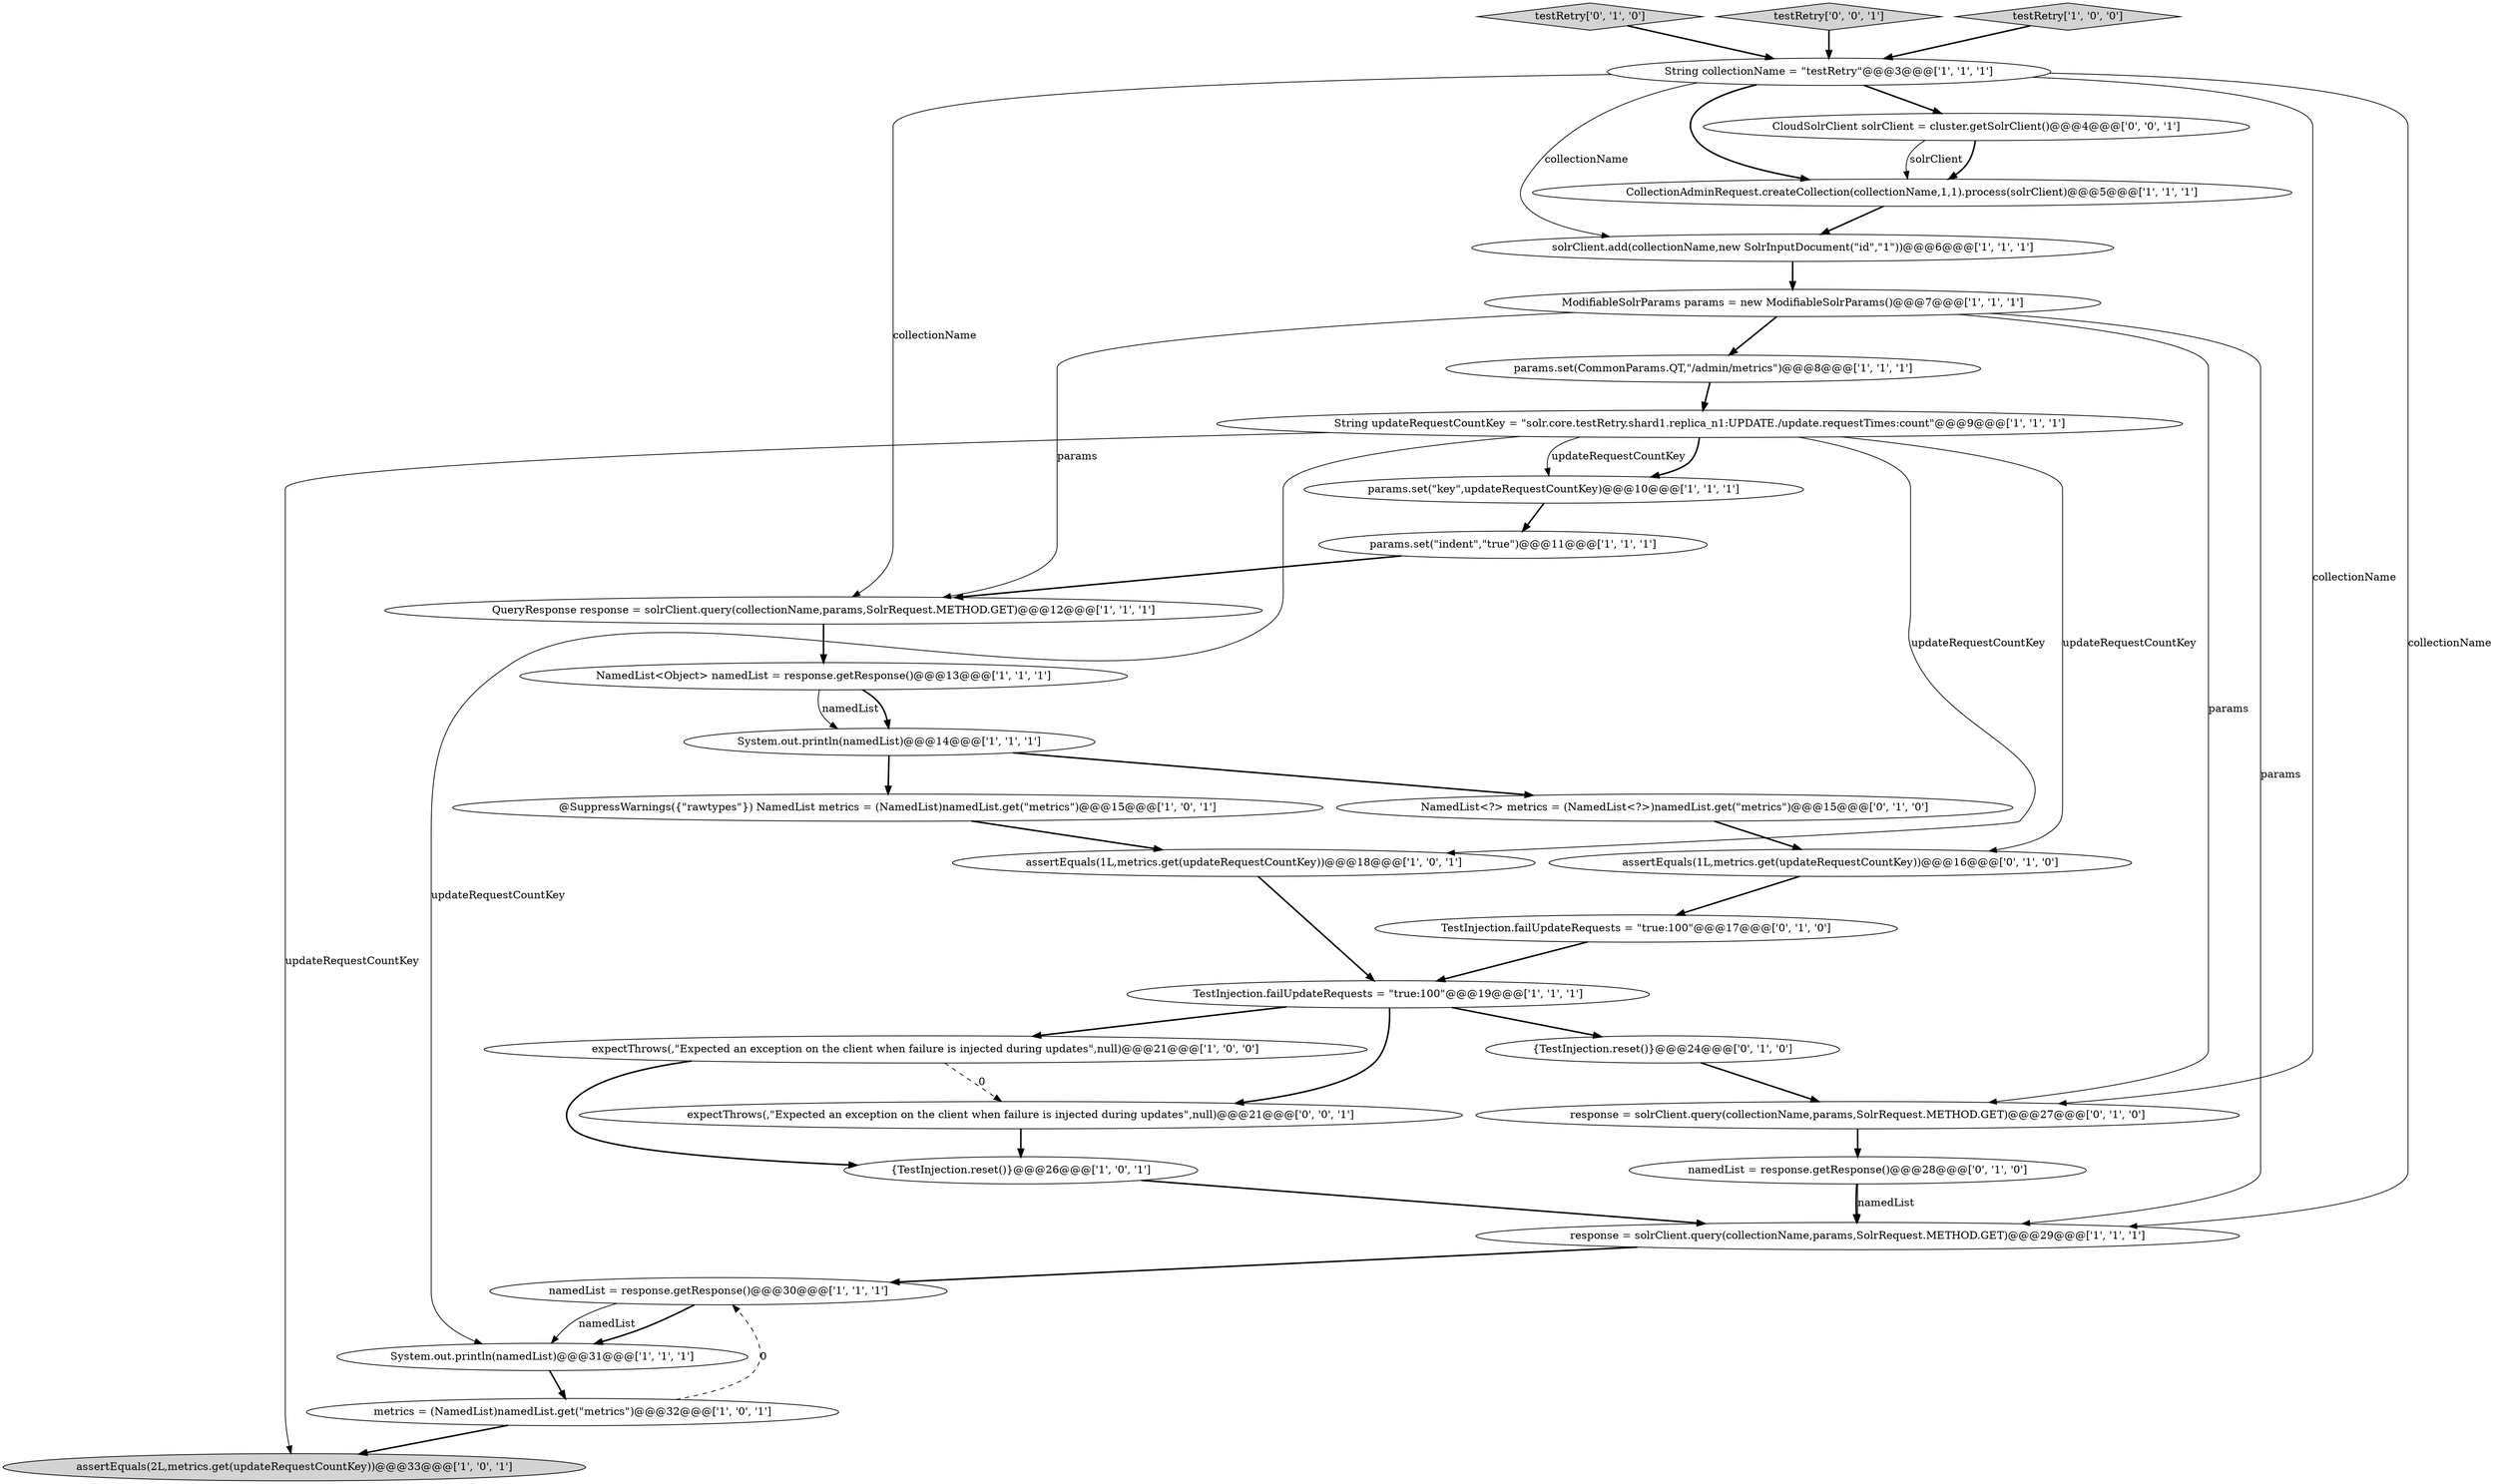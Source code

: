 digraph {
1 [style = filled, label = "expectThrows(,\"Expected an exception on the client when failure is injected during updates\",null)@@@21@@@['1', '0', '0']", fillcolor = white, shape = ellipse image = "AAA0AAABBB1BBB"];
23 [style = filled, label = "assertEquals(1L,metrics.get(updateRequestCountKey))@@@16@@@['0', '1', '0']", fillcolor = white, shape = ellipse image = "AAA0AAABBB2BBB"];
24 [style = filled, label = "NamedList<?> metrics = (NamedList<?>)namedList.get(\"metrics\")@@@15@@@['0', '1', '0']", fillcolor = white, shape = ellipse image = "AAA0AAABBB2BBB"];
21 [style = filled, label = "CollectionAdminRequest.createCollection(collectionName,1,1).process(solrClient)@@@5@@@['1', '1', '1']", fillcolor = white, shape = ellipse image = "AAA0AAABBB1BBB"];
5 [style = filled, label = "QueryResponse response = solrClient.query(collectionName,params,SolrRequest.METHOD.GET)@@@12@@@['1', '1', '1']", fillcolor = white, shape = ellipse image = "AAA0AAABBB1BBB"];
22 [style = filled, label = "{TestInjection.reset()}@@@24@@@['0', '1', '0']", fillcolor = white, shape = ellipse image = "AAA0AAABBB2BBB"];
10 [style = filled, label = "ModifiableSolrParams params = new ModifiableSolrParams()@@@7@@@['1', '1', '1']", fillcolor = white, shape = ellipse image = "AAA0AAABBB1BBB"];
0 [style = filled, label = "assertEquals(2L,metrics.get(updateRequestCountKey))@@@33@@@['1', '0', '1']", fillcolor = lightgray, shape = ellipse image = "AAA0AAABBB1BBB"];
11 [style = filled, label = "response = solrClient.query(collectionName,params,SolrRequest.METHOD.GET)@@@29@@@['1', '1', '1']", fillcolor = white, shape = ellipse image = "AAA0AAABBB1BBB"];
13 [style = filled, label = "System.out.println(namedList)@@@14@@@['1', '1', '1']", fillcolor = white, shape = ellipse image = "AAA0AAABBB1BBB"];
9 [style = filled, label = "assertEquals(1L,metrics.get(updateRequestCountKey))@@@18@@@['1', '0', '1']", fillcolor = white, shape = ellipse image = "AAA0AAABBB1BBB"];
12 [style = filled, label = "params.set(\"key\",updateRequestCountKey)@@@10@@@['1', '1', '1']", fillcolor = white, shape = ellipse image = "AAA0AAABBB1BBB"];
18 [style = filled, label = "solrClient.add(collectionName,new SolrInputDocument(\"id\",\"1\"))@@@6@@@['1', '1', '1']", fillcolor = white, shape = ellipse image = "AAA0AAABBB1BBB"];
27 [style = filled, label = "namedList = response.getResponse()@@@28@@@['0', '1', '0']", fillcolor = white, shape = ellipse image = "AAA0AAABBB2BBB"];
15 [style = filled, label = "String updateRequestCountKey = \"solr.core.testRetry.shard1.replica_n1:UPDATE./update.requestTimes:count\"@@@9@@@['1', '1', '1']", fillcolor = white, shape = ellipse image = "AAA0AAABBB1BBB"];
30 [style = filled, label = "CloudSolrClient solrClient = cluster.getSolrClient()@@@4@@@['0', '0', '1']", fillcolor = white, shape = ellipse image = "AAA0AAABBB3BBB"];
4 [style = filled, label = "params.set(CommonParams.QT,\"/admin/metrics\")@@@8@@@['1', '1', '1']", fillcolor = white, shape = ellipse image = "AAA0AAABBB1BBB"];
7 [style = filled, label = "@SuppressWarnings({\"rawtypes\"}) NamedList metrics = (NamedList)namedList.get(\"metrics\")@@@15@@@['1', '0', '1']", fillcolor = white, shape = ellipse image = "AAA0AAABBB1BBB"];
17 [style = filled, label = "namedList = response.getResponse()@@@30@@@['1', '1', '1']", fillcolor = white, shape = ellipse image = "AAA0AAABBB1BBB"];
6 [style = filled, label = "TestInjection.failUpdateRequests = \"true:100\"@@@19@@@['1', '1', '1']", fillcolor = white, shape = ellipse image = "AAA0AAABBB1BBB"];
19 [style = filled, label = "System.out.println(namedList)@@@31@@@['1', '1', '1']", fillcolor = white, shape = ellipse image = "AAA0AAABBB1BBB"];
8 [style = filled, label = "{TestInjection.reset()}@@@26@@@['1', '0', '1']", fillcolor = white, shape = ellipse image = "AAA0AAABBB1BBB"];
28 [style = filled, label = "testRetry['0', '1', '0']", fillcolor = lightgray, shape = diamond image = "AAA0AAABBB2BBB"];
31 [style = filled, label = "expectThrows(,\"Expected an exception on the client when failure is injected during updates\",null)@@@21@@@['0', '0', '1']", fillcolor = white, shape = ellipse image = "AAA0AAABBB3BBB"];
2 [style = filled, label = "NamedList<Object> namedList = response.getResponse()@@@13@@@['1', '1', '1']", fillcolor = white, shape = ellipse image = "AAA0AAABBB1BBB"];
29 [style = filled, label = "testRetry['0', '0', '1']", fillcolor = lightgray, shape = diamond image = "AAA0AAABBB3BBB"];
20 [style = filled, label = "params.set(\"indent\",\"true\")@@@11@@@['1', '1', '1']", fillcolor = white, shape = ellipse image = "AAA0AAABBB1BBB"];
26 [style = filled, label = "TestInjection.failUpdateRequests = \"true:100\"@@@17@@@['0', '1', '0']", fillcolor = white, shape = ellipse image = "AAA0AAABBB2BBB"];
25 [style = filled, label = "response = solrClient.query(collectionName,params,SolrRequest.METHOD.GET)@@@27@@@['0', '1', '0']", fillcolor = white, shape = ellipse image = "AAA0AAABBB2BBB"];
3 [style = filled, label = "testRetry['1', '0', '0']", fillcolor = lightgray, shape = diamond image = "AAA0AAABBB1BBB"];
16 [style = filled, label = "metrics = (NamedList)namedList.get(\"metrics\")@@@32@@@['1', '0', '1']", fillcolor = white, shape = ellipse image = "AAA0AAABBB1BBB"];
14 [style = filled, label = "String collectionName = \"testRetry\"@@@3@@@['1', '1', '1']", fillcolor = white, shape = ellipse image = "AAA0AAABBB1BBB"];
5->2 [style = bold, label=""];
14->11 [style = solid, label="collectionName"];
2->13 [style = solid, label="namedList"];
26->6 [style = bold, label=""];
27->11 [style = solid, label="namedList"];
3->14 [style = bold, label=""];
13->7 [style = bold, label=""];
30->21 [style = bold, label=""];
24->23 [style = bold, label=""];
16->17 [style = dashed, label="0"];
14->21 [style = bold, label=""];
7->9 [style = bold, label=""];
2->13 [style = bold, label=""];
15->12 [style = bold, label=""];
17->19 [style = bold, label=""];
20->5 [style = bold, label=""];
31->8 [style = bold, label=""];
15->19 [style = solid, label="updateRequestCountKey"];
1->8 [style = bold, label=""];
16->0 [style = bold, label=""];
14->25 [style = solid, label="collectionName"];
11->17 [style = bold, label=""];
13->24 [style = bold, label=""];
6->22 [style = bold, label=""];
27->11 [style = bold, label=""];
15->9 [style = solid, label="updateRequestCountKey"];
17->19 [style = solid, label="namedList"];
23->26 [style = bold, label=""];
9->6 [style = bold, label=""];
14->18 [style = solid, label="collectionName"];
19->16 [style = bold, label=""];
15->23 [style = solid, label="updateRequestCountKey"];
8->11 [style = bold, label=""];
10->25 [style = solid, label="params"];
14->30 [style = bold, label=""];
6->31 [style = bold, label=""];
10->4 [style = bold, label=""];
21->18 [style = bold, label=""];
22->25 [style = bold, label=""];
1->31 [style = dashed, label="0"];
18->10 [style = bold, label=""];
15->0 [style = solid, label="updateRequestCountKey"];
12->20 [style = bold, label=""];
10->5 [style = solid, label="params"];
10->11 [style = solid, label="params"];
15->12 [style = solid, label="updateRequestCountKey"];
29->14 [style = bold, label=""];
4->15 [style = bold, label=""];
25->27 [style = bold, label=""];
28->14 [style = bold, label=""];
30->21 [style = solid, label="solrClient"];
14->5 [style = solid, label="collectionName"];
6->1 [style = bold, label=""];
}
